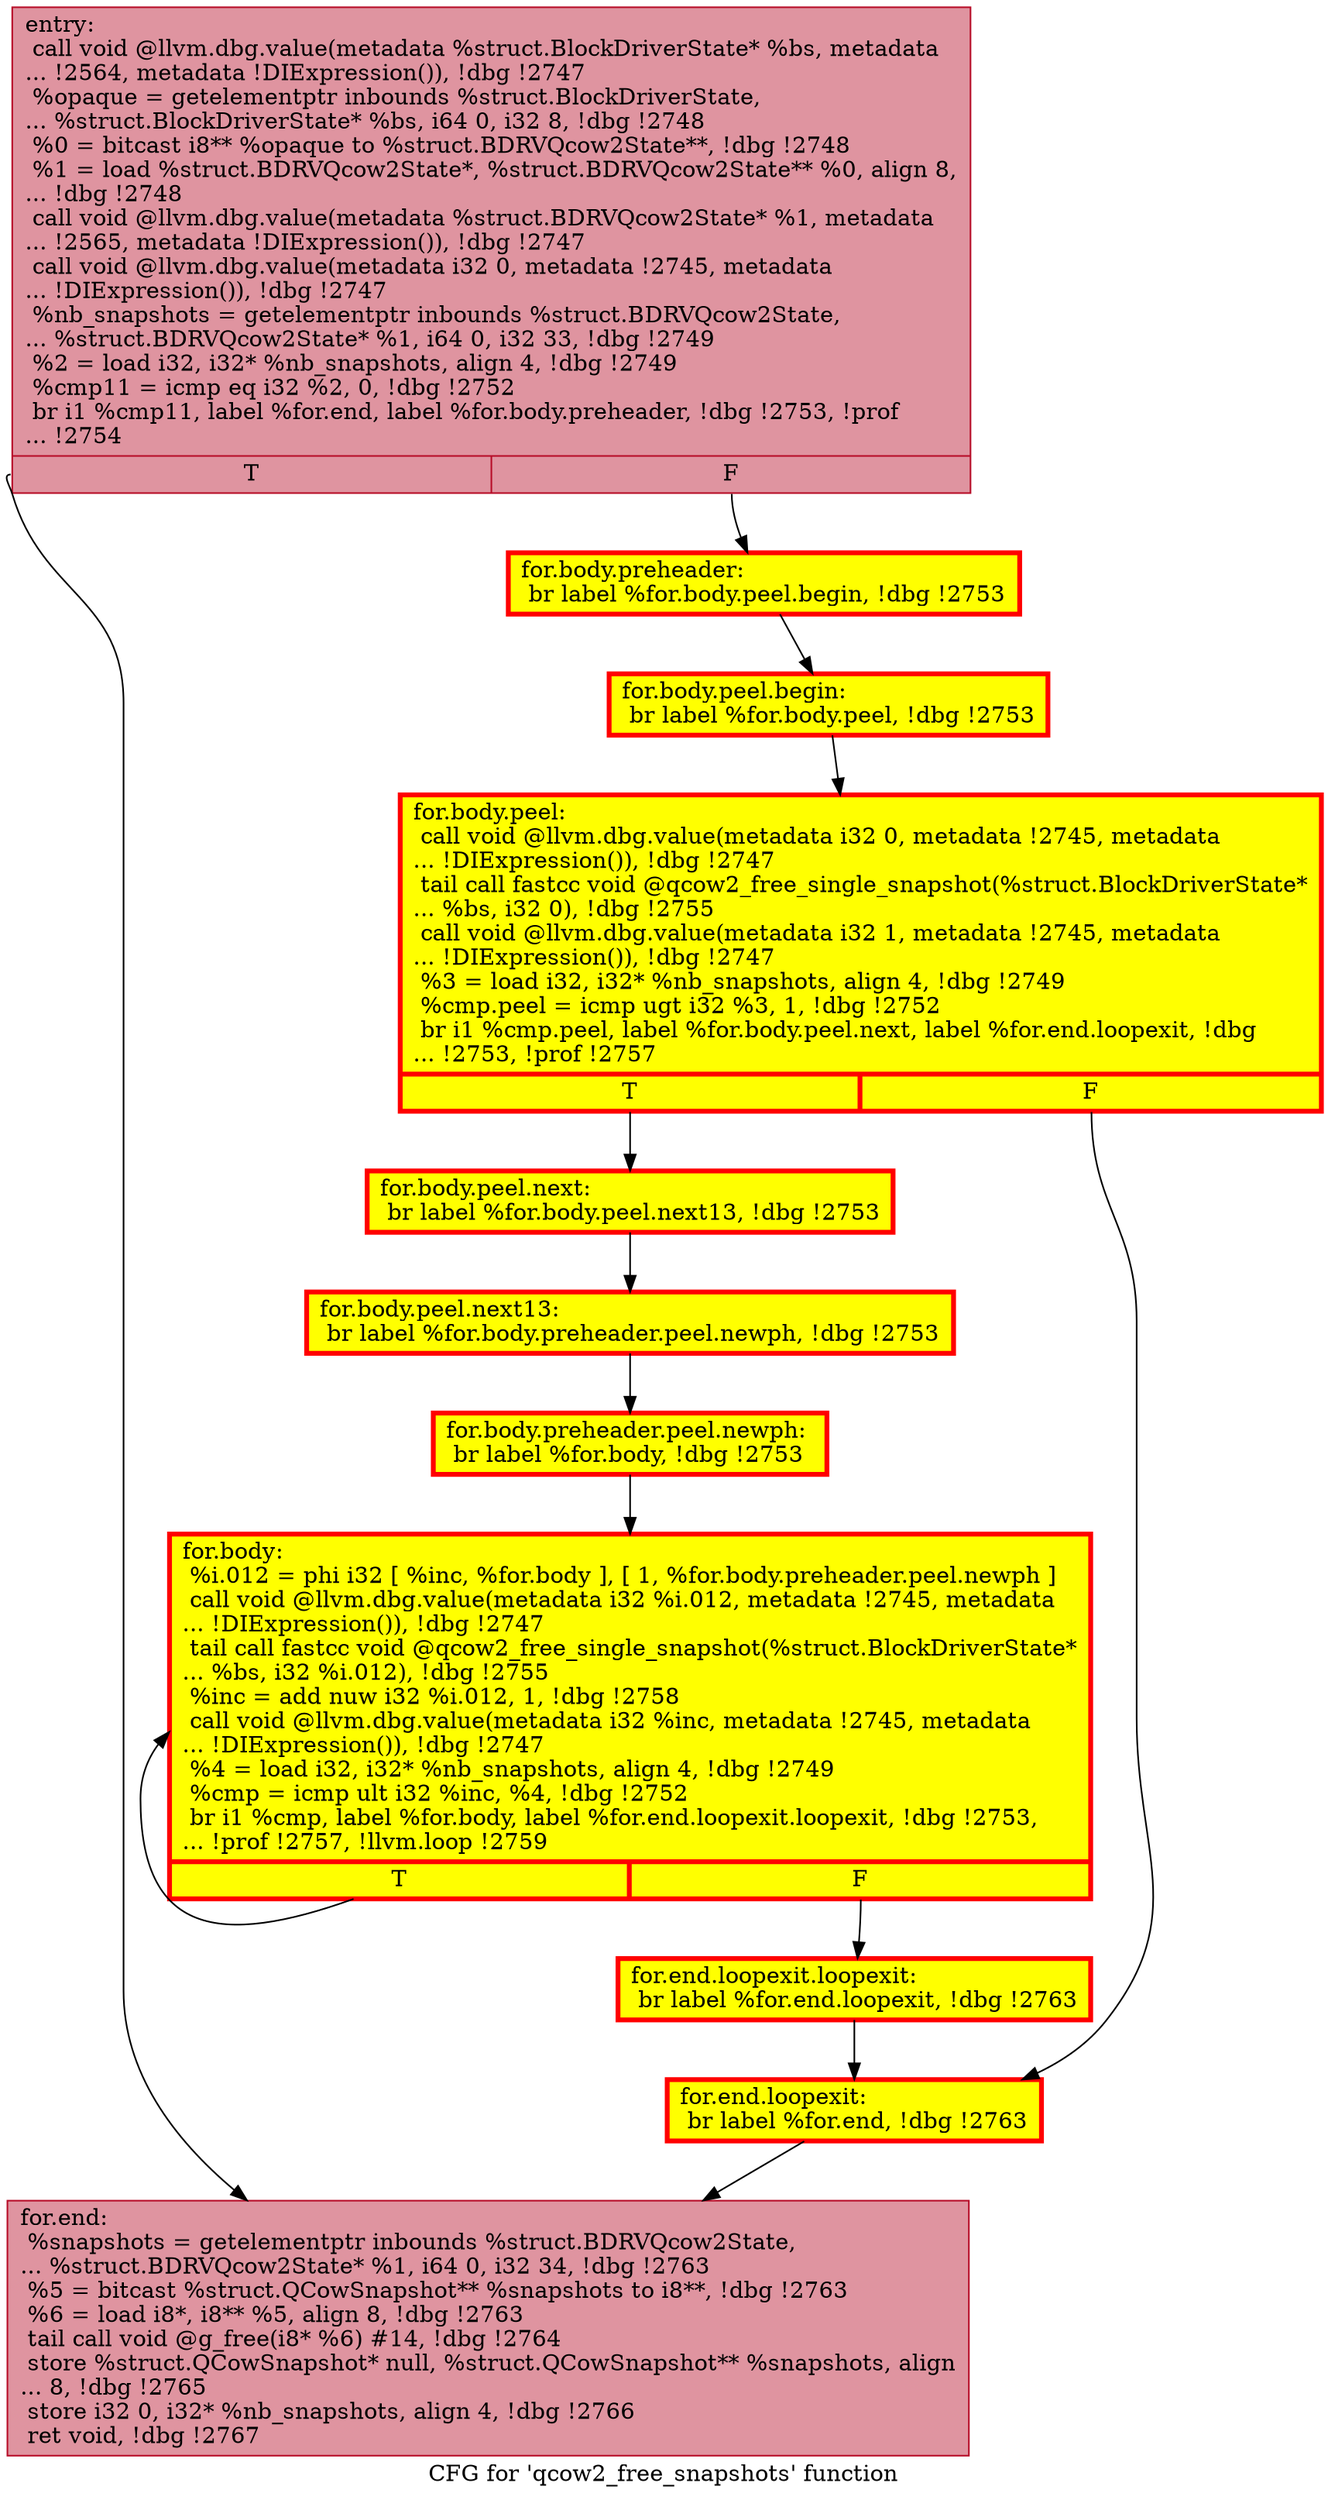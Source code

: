 digraph "CFG for 'qcow2_free_snapshots' function" {
	label="CFG for 'qcow2_free_snapshots' function";

	Node0x55596f88ed00 [shape=record,color="#b70d28ff", style=filled, fillcolor="#b70d2870",label="{entry:\l  call void @llvm.dbg.value(metadata %struct.BlockDriverState* %bs, metadata\l... !2564, metadata !DIExpression()), !dbg !2747\l  %opaque = getelementptr inbounds %struct.BlockDriverState,\l... %struct.BlockDriverState* %bs, i64 0, i32 8, !dbg !2748\l  %0 = bitcast i8** %opaque to %struct.BDRVQcow2State**, !dbg !2748\l  %1 = load %struct.BDRVQcow2State*, %struct.BDRVQcow2State** %0, align 8,\l... !dbg !2748\l  call void @llvm.dbg.value(metadata %struct.BDRVQcow2State* %1, metadata\l... !2565, metadata !DIExpression()), !dbg !2747\l  call void @llvm.dbg.value(metadata i32 0, metadata !2745, metadata\l... !DIExpression()), !dbg !2747\l  %nb_snapshots = getelementptr inbounds %struct.BDRVQcow2State,\l... %struct.BDRVQcow2State* %1, i64 0, i32 33, !dbg !2749\l  %2 = load i32, i32* %nb_snapshots, align 4, !dbg !2749\l  %cmp11 = icmp eq i32 %2, 0, !dbg !2752\l  br i1 %cmp11, label %for.end, label %for.body.preheader, !dbg !2753, !prof\l... !2754\l|{<s0>T|<s1>F}}"];
	Node0x55596f88ed00:s0 -> Node0x55596f8cabb0;
	Node0x55596f88ed00:s1 -> Node0x55596f98fec0;
	Node0x55596f98fec0 [shape=record,penwidth=3.0, style="filled", color="red", fillcolor="yellow",label="{for.body.preheader:                               \l  br label %for.body.peel.begin, !dbg !2753\l}"];
	Node0x55596f98fec0 -> Node0x55596fa571e0;
	Node0x55596fa571e0 [shape=record,penwidth=3.0, style="filled", color="red", fillcolor="yellow",label="{for.body.peel.begin:                              \l  br label %for.body.peel, !dbg !2753\l}"];
	Node0x55596fa571e0 -> Node0x55596fa24770;
	Node0x55596fa24770 [shape=record,penwidth=3.0, style="filled", color="red", fillcolor="yellow",label="{for.body.peel:                                    \l  call void @llvm.dbg.value(metadata i32 0, metadata !2745, metadata\l... !DIExpression()), !dbg !2747\l  tail call fastcc void @qcow2_free_single_snapshot(%struct.BlockDriverState*\l... %bs, i32 0), !dbg !2755\l  call void @llvm.dbg.value(metadata i32 1, metadata !2745, metadata\l... !DIExpression()), !dbg !2747\l  %3 = load i32, i32* %nb_snapshots, align 4, !dbg !2749\l  %cmp.peel = icmp ugt i32 %3, 1, !dbg !2752\l  br i1 %cmp.peel, label %for.body.peel.next, label %for.end.loopexit, !dbg\l... !2753, !prof !2757\l|{<s0>T|<s1>F}}"];
	Node0x55596fa24770:s0 -> Node0x55596f9eaae0;
	Node0x55596fa24770:s1 -> Node0x55596fa70b50;
	Node0x55596f9eaae0 [shape=record,penwidth=3.0, style="filled", color="red", fillcolor="yellow",label="{for.body.peel.next:                               \l  br label %for.body.peel.next13, !dbg !2753\l}"];
	Node0x55596f9eaae0 -> Node0x55596fbb3370;
	Node0x55596fbb3370 [shape=record,penwidth=3.0, style="filled", color="red", fillcolor="yellow",label="{for.body.peel.next13:                             \l  br label %for.body.preheader.peel.newph, !dbg !2753\l}"];
	Node0x55596fbb3370 -> Node0x55596fa57d50;
	Node0x55596fa57d50 [shape=record,penwidth=3.0, style="filled", color="red", fillcolor="yellow",label="{for.body.preheader.peel.newph:                    \l  br label %for.body, !dbg !2753\l}"];
	Node0x55596fa57d50 -> Node0x55596f8cb010;
	Node0x55596f8cb010 [shape=record,penwidth=3.0, style="filled", color="red", fillcolor="yellow",label="{for.body:                                         \l  %i.012 = phi i32 [ %inc, %for.body ], [ 1, %for.body.preheader.peel.newph ]\l  call void @llvm.dbg.value(metadata i32 %i.012, metadata !2745, metadata\l... !DIExpression()), !dbg !2747\l  tail call fastcc void @qcow2_free_single_snapshot(%struct.BlockDriverState*\l... %bs, i32 %i.012), !dbg !2755\l  %inc = add nuw i32 %i.012, 1, !dbg !2758\l  call void @llvm.dbg.value(metadata i32 %inc, metadata !2745, metadata\l... !DIExpression()), !dbg !2747\l  %4 = load i32, i32* %nb_snapshots, align 4, !dbg !2749\l  %cmp = icmp ult i32 %inc, %4, !dbg !2752\l  br i1 %cmp, label %for.body, label %for.end.loopexit.loopexit, !dbg !2753,\l... !prof !2757, !llvm.loop !2759\l|{<s0>T|<s1>F}}"];
	Node0x55596f8cb010:s0 -> Node0x55596f8cb010;
	Node0x55596f8cb010:s1 -> Node0x55596fbe46e0;
	Node0x55596fbe46e0 [shape=record,penwidth=3.0, style="filled", color="red", fillcolor="yellow",label="{for.end.loopexit.loopexit:                        \l  br label %for.end.loopexit, !dbg !2763\l}"];
	Node0x55596fbe46e0 -> Node0x55596fa70b50;
	Node0x55596fa70b50 [shape=record,penwidth=3.0, style="filled", color="red", fillcolor="yellow",label="{for.end.loopexit:                                 \l  br label %for.end, !dbg !2763\l}"];
	Node0x55596fa70b50 -> Node0x55596f8cabb0;
	Node0x55596f8cabb0 [shape=record,color="#b70d28ff", style=filled, fillcolor="#b70d2870",label="{for.end:                                          \l  %snapshots = getelementptr inbounds %struct.BDRVQcow2State,\l... %struct.BDRVQcow2State* %1, i64 0, i32 34, !dbg !2763\l  %5 = bitcast %struct.QCowSnapshot** %snapshots to i8**, !dbg !2763\l  %6 = load i8*, i8** %5, align 8, !dbg !2763\l  tail call void @g_free(i8* %6) #14, !dbg !2764\l  store %struct.QCowSnapshot* null, %struct.QCowSnapshot** %snapshots, align\l... 8, !dbg !2765\l  store i32 0, i32* %nb_snapshots, align 4, !dbg !2766\l  ret void, !dbg !2767\l}"];
}
